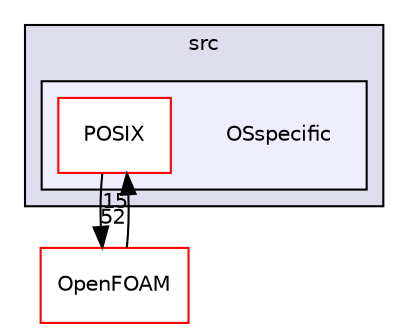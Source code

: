 digraph "src/OSspecific" {
  bgcolor=transparent;
  compound=true
  node [ fontsize="10", fontname="Helvetica"];
  edge [ labelfontsize="10", labelfontname="Helvetica"];
  subgraph clusterdir_68267d1309a1af8e8297ef4c3efbcdba {
    graph [ bgcolor="#ddddee", pencolor="black", label="src" fontname="Helvetica", fontsize="10", URL="dir_68267d1309a1af8e8297ef4c3efbcdba.html"]
  subgraph clusterdir_1e7df7a7407fc4618be5c18f76eb7b99 {
    graph [ bgcolor="#eeeeff", pencolor="black", label="" URL="dir_1e7df7a7407fc4618be5c18f76eb7b99.html"];
    dir_1e7df7a7407fc4618be5c18f76eb7b99 [shape=plaintext label="OSspecific"];
    dir_94c34cce8591e074e6ace6f8df04d41e [shape=box label="POSIX" color="red" fillcolor="white" style="filled" URL="dir_94c34cce8591e074e6ace6f8df04d41e.html"];
  }
  }
  dir_c5473ff19b20e6ec4dfe5c310b3778a8 [shape=box label="OpenFOAM" color="red" URL="dir_c5473ff19b20e6ec4dfe5c310b3778a8.html"];
  dir_94c34cce8591e074e6ace6f8df04d41e->dir_c5473ff19b20e6ec4dfe5c310b3778a8 [headlabel="52", labeldistance=1.5 headhref="dir_002414_001888.html"];
  dir_c5473ff19b20e6ec4dfe5c310b3778a8->dir_94c34cce8591e074e6ace6f8df04d41e [headlabel="15", labeldistance=1.5 headhref="dir_001888_002414.html"];
}
